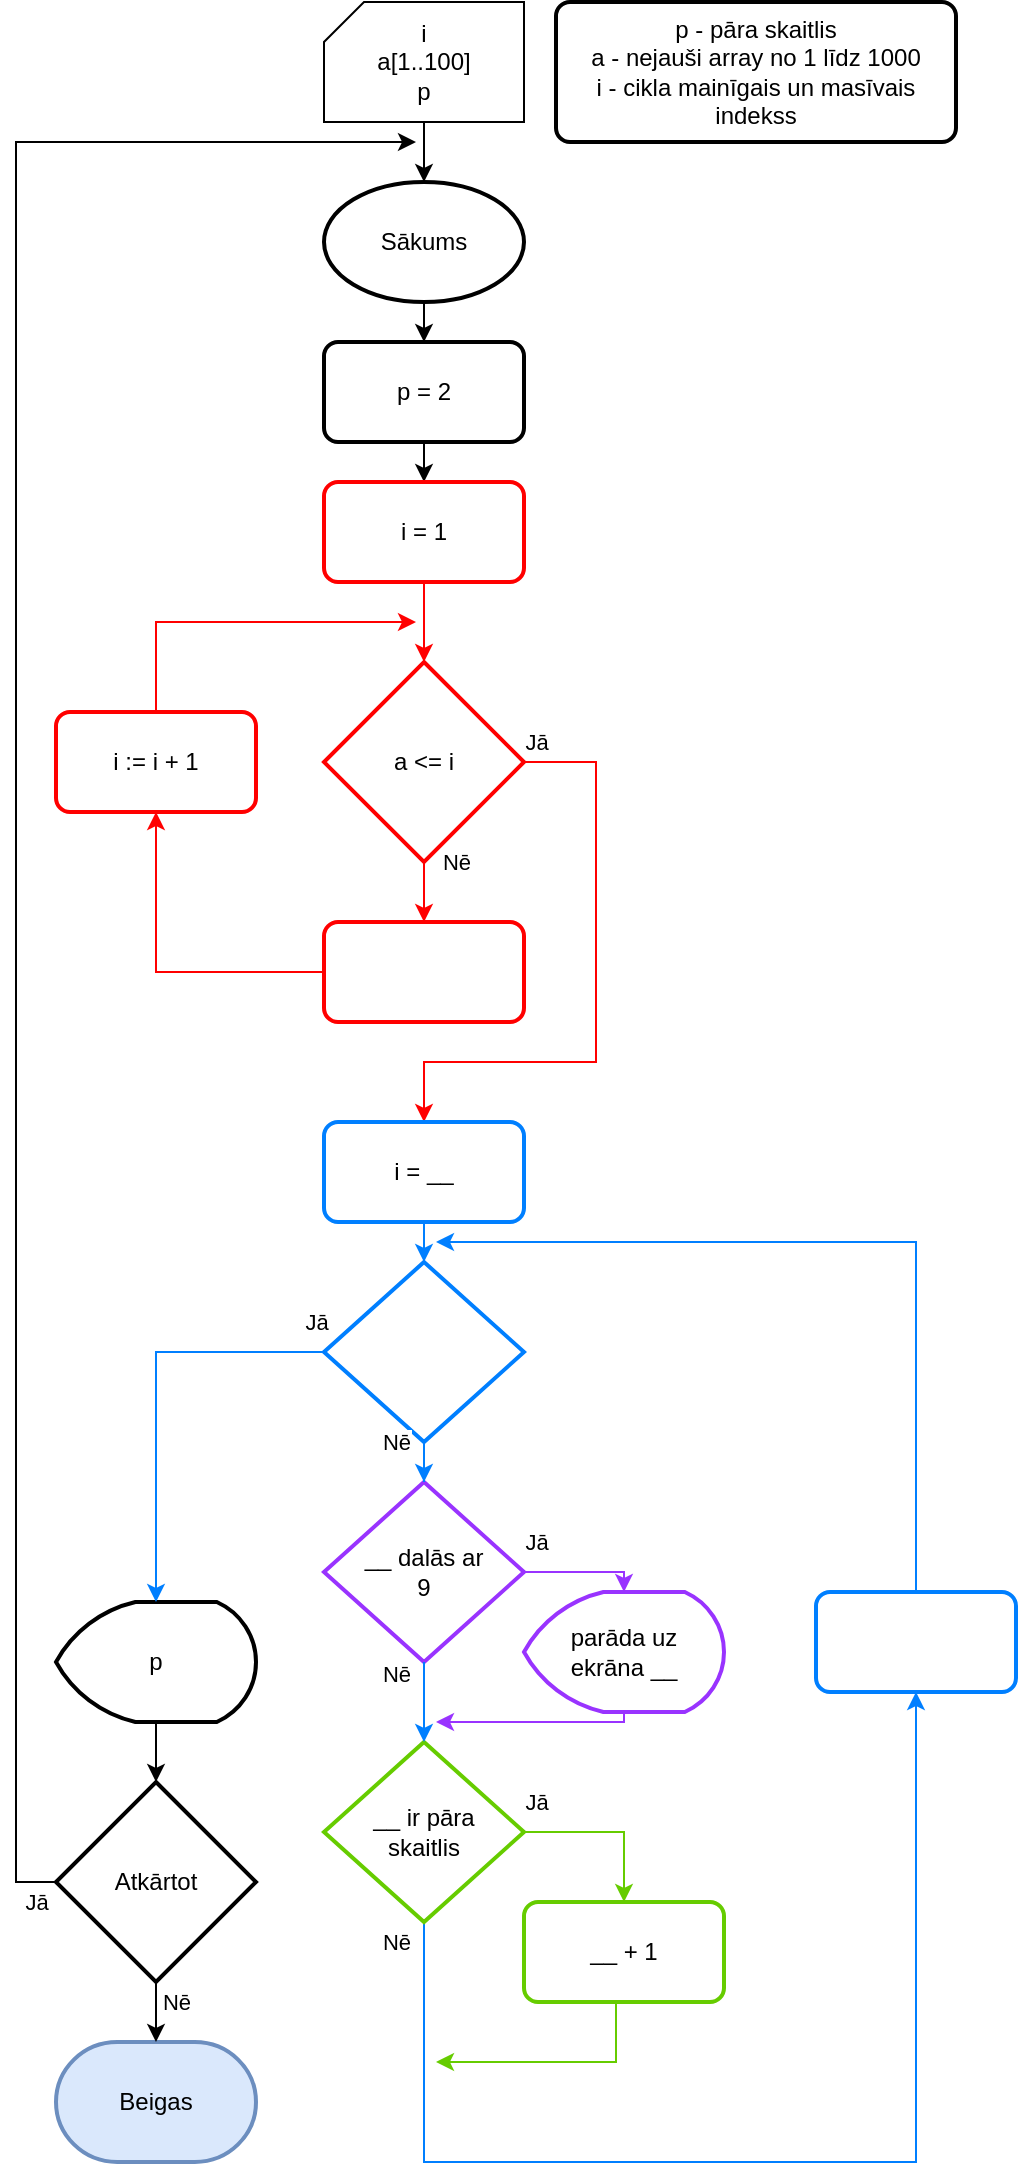 <mxfile version="23.1.5" type="device">
  <diagram name="Page-1" id="nFZDgz2XNosulayt-yRJ">
    <mxGraphModel dx="1434" dy="844" grid="1" gridSize="10" guides="1" tooltips="1" connect="1" arrows="1" fold="1" page="1" pageScale="1" pageWidth="827" pageHeight="1169" math="0" shadow="0">
      <root>
        <mxCell id="0" />
        <mxCell id="1" parent="0" />
        <mxCell id="WT4mAK6U79b-iUaoooP--1" value="i&lt;br&gt;a[1..100]&lt;br&gt;p" style="verticalLabelPosition=middle;verticalAlign=middle;html=1;shape=card;whiteSpace=wrap;size=20;arcSize=12;labelPosition=center;align=center;" parent="1" vertex="1">
          <mxGeometry x="364" y="30" width="100" height="60" as="geometry" />
        </mxCell>
        <mxCell id="WT4mAK6U79b-iUaoooP--5" style="edgeStyle=orthogonalEdgeStyle;rounded=0;orthogonalLoop=1;jettySize=auto;html=1;entryX=0.5;entryY=0;entryDx=0;entryDy=0;" parent="1" source="WT4mAK6U79b-iUaoooP--2" target="WT4mAK6U79b-iUaoooP--3" edge="1">
          <mxGeometry relative="1" as="geometry" />
        </mxCell>
        <mxCell id="WT4mAK6U79b-iUaoooP--2" value="Sākums" style="strokeWidth=2;html=1;shape=mxgraph.flowchart.start_1;whiteSpace=wrap;" parent="1" vertex="1">
          <mxGeometry x="364" y="120" width="100" height="60" as="geometry" />
        </mxCell>
        <mxCell id="WT4mAK6U79b-iUaoooP--6" style="edgeStyle=orthogonalEdgeStyle;rounded=0;orthogonalLoop=1;jettySize=auto;html=1;entryX=0.5;entryY=0;entryDx=0;entryDy=0;" parent="1" source="WT4mAK6U79b-iUaoooP--3" target="WT4mAK6U79b-iUaoooP--4" edge="1">
          <mxGeometry relative="1" as="geometry" />
        </mxCell>
        <mxCell id="WT4mAK6U79b-iUaoooP--3" value="p = 2" style="rounded=1;whiteSpace=wrap;html=1;absoluteArcSize=1;arcSize=14;strokeWidth=2;" parent="1" vertex="1">
          <mxGeometry x="364" y="200" width="100" height="50" as="geometry" />
        </mxCell>
        <mxCell id="WT4mAK6U79b-iUaoooP--4" value="i = 1" style="rounded=1;whiteSpace=wrap;html=1;absoluteArcSize=1;arcSize=14;strokeWidth=2;strokeColor=#FF0000;" parent="1" vertex="1">
          <mxGeometry x="364" y="270" width="100" height="50" as="geometry" />
        </mxCell>
        <mxCell id="WT4mAK6U79b-iUaoooP--10" value="Nē" style="edgeStyle=orthogonalEdgeStyle;rounded=0;orthogonalLoop=1;jettySize=auto;html=1;entryX=0.5;entryY=0;entryDx=0;entryDy=0;strokeColor=#FF0000;" parent="1" source="WT4mAK6U79b-iUaoooP--7" target="WT4mAK6U79b-iUaoooP--9" edge="1">
          <mxGeometry x="-1" y="16" relative="1" as="geometry">
            <mxPoint as="offset" />
          </mxGeometry>
        </mxCell>
        <mxCell id="WT4mAK6U79b-iUaoooP--14" value="Jā" style="edgeStyle=orthogonalEdgeStyle;rounded=0;orthogonalLoop=1;jettySize=auto;html=1;entryX=0.5;entryY=0;entryDx=0;entryDy=0;strokeColor=#FF0000;" parent="1" source="WT4mAK6U79b-iUaoooP--7" target="WT4mAK6U79b-iUaoooP--15" edge="1">
          <mxGeometry x="-0.96" y="10" relative="1" as="geometry">
            <mxPoint x="414" y="610" as="targetPoint" />
            <Array as="points">
              <mxPoint x="500" y="410" />
              <mxPoint x="500" y="560" />
              <mxPoint x="414" y="560" />
            </Array>
            <mxPoint as="offset" />
          </mxGeometry>
        </mxCell>
        <mxCell id="WT4mAK6U79b-iUaoooP--7" value="a &amp;lt;= i" style="strokeWidth=2;html=1;shape=mxgraph.flowchart.decision;whiteSpace=wrap;strokeColor=#FF0000;" parent="1" vertex="1">
          <mxGeometry x="364" y="360" width="100" height="100" as="geometry" />
        </mxCell>
        <mxCell id="WT4mAK6U79b-iUaoooP--8" style="edgeStyle=orthogonalEdgeStyle;rounded=0;orthogonalLoop=1;jettySize=auto;html=1;entryX=0.5;entryY=0;entryDx=0;entryDy=0;entryPerimeter=0;strokeColor=#FF0000;" parent="1" source="WT4mAK6U79b-iUaoooP--4" target="WT4mAK6U79b-iUaoooP--7" edge="1">
          <mxGeometry relative="1" as="geometry" />
        </mxCell>
        <mxCell id="WT4mAK6U79b-iUaoooP--12" style="edgeStyle=orthogonalEdgeStyle;rounded=0;orthogonalLoop=1;jettySize=auto;html=1;entryX=0.5;entryY=1;entryDx=0;entryDy=0;strokeColor=#FF0000;" parent="1" source="WT4mAK6U79b-iUaoooP--9" target="WT4mAK6U79b-iUaoooP--11" edge="1">
          <mxGeometry relative="1" as="geometry" />
        </mxCell>
        <mxCell id="WT4mAK6U79b-iUaoooP--9" value="" style="rounded=1;whiteSpace=wrap;html=1;absoluteArcSize=1;arcSize=14;strokeWidth=2;strokeColor=#FF0000;" parent="1" vertex="1">
          <mxGeometry x="364" y="490" width="100" height="50" as="geometry" />
        </mxCell>
        <mxCell id="WT4mAK6U79b-iUaoooP--13" style="edgeStyle=orthogonalEdgeStyle;rounded=0;orthogonalLoop=1;jettySize=auto;html=1;strokeColor=#FF0000;" parent="1" source="WT4mAK6U79b-iUaoooP--11" edge="1">
          <mxGeometry relative="1" as="geometry">
            <mxPoint x="410" y="340" as="targetPoint" />
            <Array as="points">
              <mxPoint x="280" y="340" />
              <mxPoint x="410" y="340" />
            </Array>
          </mxGeometry>
        </mxCell>
        <mxCell id="WT4mAK6U79b-iUaoooP--11" value="i := i + 1" style="rounded=1;whiteSpace=wrap;html=1;absoluteArcSize=1;arcSize=14;strokeWidth=2;strokeColor=#FF0000;" parent="1" vertex="1">
          <mxGeometry x="230" y="385" width="100" height="50" as="geometry" />
        </mxCell>
        <mxCell id="WT4mAK6U79b-iUaoooP--15" value="i = __" style="rounded=1;whiteSpace=wrap;html=1;absoluteArcSize=1;arcSize=14;strokeWidth=2;strokeColor=#007FFF;" parent="1" vertex="1">
          <mxGeometry x="364" y="590" width="100" height="50" as="geometry" />
        </mxCell>
        <mxCell id="WT4mAK6U79b-iUaoooP--16" style="edgeStyle=orthogonalEdgeStyle;rounded=0;orthogonalLoop=1;jettySize=auto;html=1;entryX=0.5;entryY=0;entryDx=0;entryDy=0;entryPerimeter=0;" parent="1" source="WT4mAK6U79b-iUaoooP--1" target="WT4mAK6U79b-iUaoooP--2" edge="1">
          <mxGeometry relative="1" as="geometry" />
        </mxCell>
        <mxCell id="WT4mAK6U79b-iUaoooP--17" value="" style="strokeWidth=2;html=1;shape=mxgraph.flowchart.decision;whiteSpace=wrap;strokeColor=#007FFF;" parent="1" vertex="1">
          <mxGeometry x="364" y="660" width="100" height="90" as="geometry" />
        </mxCell>
        <mxCell id="WT4mAK6U79b-iUaoooP--18" style="edgeStyle=orthogonalEdgeStyle;rounded=0;orthogonalLoop=1;jettySize=auto;html=1;exitX=0.5;exitY=1;exitDx=0;exitDy=0;entryX=0.5;entryY=0;entryDx=0;entryDy=0;entryPerimeter=0;strokeColor=#007FFF;" parent="1" source="WT4mAK6U79b-iUaoooP--15" target="WT4mAK6U79b-iUaoooP--17" edge="1">
          <mxGeometry relative="1" as="geometry" />
        </mxCell>
        <mxCell id="WT4mAK6U79b-iUaoooP--19" value="__ dalās ar&lt;br&gt;9" style="strokeWidth=2;html=1;shape=mxgraph.flowchart.decision;whiteSpace=wrap;strokeColor=#9933FF;" parent="1" vertex="1">
          <mxGeometry x="364" y="770" width="100" height="90" as="geometry" />
        </mxCell>
        <mxCell id="WT4mAK6U79b-iUaoooP--20" value="p" style="strokeWidth=2;html=1;shape=mxgraph.flowchart.display;whiteSpace=wrap;" parent="1" vertex="1">
          <mxGeometry x="230" y="830" width="100" height="60" as="geometry" />
        </mxCell>
        <mxCell id="WT4mAK6U79b-iUaoooP--23" value="Jā" style="edgeStyle=orthogonalEdgeStyle;rounded=0;orthogonalLoop=1;jettySize=auto;html=1;exitX=0;exitY=0.5;exitDx=0;exitDy=0;exitPerimeter=0;" parent="1" source="WT4mAK6U79b-iUaoooP--21" edge="1">
          <mxGeometry x="-0.982" y="10" relative="1" as="geometry">
            <mxPoint x="410" y="100" as="targetPoint" />
            <Array as="points">
              <mxPoint x="210" y="970" />
              <mxPoint x="210" y="100" />
            </Array>
            <mxPoint as="offset" />
          </mxGeometry>
        </mxCell>
        <mxCell id="WT4mAK6U79b-iUaoooP--21" value="Atkārtot" style="strokeWidth=2;html=1;shape=mxgraph.flowchart.decision;whiteSpace=wrap;" parent="1" vertex="1">
          <mxGeometry x="230" y="920" width="100" height="100" as="geometry" />
        </mxCell>
        <mxCell id="WT4mAK6U79b-iUaoooP--22" value="Beigas" style="strokeWidth=2;html=1;shape=mxgraph.flowchart.terminator;whiteSpace=wrap;fillColor=#dae8fc;strokeColor=#6c8ebf;" parent="1" vertex="1">
          <mxGeometry x="230" y="1050" width="100" height="60" as="geometry" />
        </mxCell>
        <mxCell id="WT4mAK6U79b-iUaoooP--25" value="Nē" style="edgeStyle=orthogonalEdgeStyle;rounded=0;orthogonalLoop=1;jettySize=auto;html=1;entryX=0.5;entryY=0;entryDx=0;entryDy=0;entryPerimeter=0;" parent="1" source="WT4mAK6U79b-iUaoooP--21" target="WT4mAK6U79b-iUaoooP--22" edge="1">
          <mxGeometry x="0.2" y="10" relative="1" as="geometry">
            <mxPoint as="offset" />
          </mxGeometry>
        </mxCell>
        <mxCell id="WT4mAK6U79b-iUaoooP--26" style="edgeStyle=orthogonalEdgeStyle;rounded=0;orthogonalLoop=1;jettySize=auto;html=1;entryX=0.5;entryY=0;entryDx=0;entryDy=0;entryPerimeter=0;" parent="1" source="WT4mAK6U79b-iUaoooP--20" target="WT4mAK6U79b-iUaoooP--21" edge="1">
          <mxGeometry relative="1" as="geometry" />
        </mxCell>
        <mxCell id="WT4mAK6U79b-iUaoooP--27" value="Jā" style="edgeStyle=orthogonalEdgeStyle;rounded=0;orthogonalLoop=1;jettySize=auto;html=1;entryX=0.5;entryY=0;entryDx=0;entryDy=0;entryPerimeter=0;strokeColor=#007FFF;" parent="1" source="WT4mAK6U79b-iUaoooP--17" target="WT4mAK6U79b-iUaoooP--20" edge="1">
          <mxGeometry x="-0.964" y="-15" relative="1" as="geometry">
            <mxPoint as="offset" />
          </mxGeometry>
        </mxCell>
        <mxCell id="WT4mAK6U79b-iUaoooP--38" style="edgeStyle=orthogonalEdgeStyle;rounded=0;orthogonalLoop=1;jettySize=auto;html=1;strokeColor=#9933FF;exitX=0.5;exitY=1;exitDx=0;exitDy=0;exitPerimeter=0;" parent="1" source="WT4mAK6U79b-iUaoooP--28" edge="1">
          <mxGeometry relative="1" as="geometry">
            <mxPoint x="420" y="890" as="targetPoint" />
            <Array as="points">
              <mxPoint x="480" y="890" />
              <mxPoint x="480" y="890" />
            </Array>
          </mxGeometry>
        </mxCell>
        <mxCell id="WT4mAK6U79b-iUaoooP--28" value="parāda uz &lt;br&gt;ekrāna __" style="strokeWidth=2;html=1;shape=mxgraph.flowchart.display;whiteSpace=wrap;strokeColor=#9933FF;" parent="1" vertex="1">
          <mxGeometry x="464" y="825" width="100" height="60" as="geometry" />
        </mxCell>
        <mxCell id="WT4mAK6U79b-iUaoooP--31" value="Nē" style="edgeStyle=orthogonalEdgeStyle;rounded=0;orthogonalLoop=1;jettySize=auto;html=1;entryX=0.5;entryY=0;entryDx=0;entryDy=0;entryPerimeter=0;strokeColor=#007FFF;" parent="1" source="WT4mAK6U79b-iUaoooP--17" target="WT4mAK6U79b-iUaoooP--19" edge="1">
          <mxGeometry x="0.333" y="-14" relative="1" as="geometry">
            <mxPoint as="offset" />
          </mxGeometry>
        </mxCell>
        <mxCell id="WT4mAK6U79b-iUaoooP--42" style="edgeStyle=orthogonalEdgeStyle;rounded=0;orthogonalLoop=1;jettySize=auto;html=1;strokeColor=#66CC00;" parent="1" source="WT4mAK6U79b-iUaoooP--32" edge="1">
          <mxGeometry relative="1" as="geometry">
            <mxPoint x="420" y="1060" as="targetPoint" />
            <Array as="points">
              <mxPoint x="510" y="1060" />
            </Array>
          </mxGeometry>
        </mxCell>
        <mxCell id="WT4mAK6U79b-iUaoooP--32" value="__ + 1" style="rounded=1;whiteSpace=wrap;html=1;absoluteArcSize=1;arcSize=14;strokeWidth=2;strokeColor=#66CC00;" parent="1" vertex="1">
          <mxGeometry x="464" y="980" width="100" height="50" as="geometry" />
        </mxCell>
        <mxCell id="WT4mAK6U79b-iUaoooP--33" value="Jā" style="edgeStyle=orthogonalEdgeStyle;rounded=0;orthogonalLoop=1;jettySize=auto;html=1;entryX=0.5;entryY=0;entryDx=0;entryDy=0;entryPerimeter=0;strokeColor=#9933FF;exitX=1;exitY=0.5;exitDx=0;exitDy=0;exitPerimeter=0;" parent="1" source="WT4mAK6U79b-iUaoooP--19" target="WT4mAK6U79b-iUaoooP--28" edge="1">
          <mxGeometry x="-0.816" y="15" relative="1" as="geometry">
            <Array as="points">
              <mxPoint x="514" y="815" />
            </Array>
            <mxPoint as="offset" />
          </mxGeometry>
        </mxCell>
        <mxCell id="WT4mAK6U79b-iUaoooP--39" value="Jā" style="edgeStyle=orthogonalEdgeStyle;rounded=0;orthogonalLoop=1;jettySize=auto;html=1;exitX=1;exitY=0.5;exitDx=0;exitDy=0;exitPerimeter=0;entryX=0.5;entryY=0;entryDx=0;entryDy=0;strokeColor=#66CC00;" parent="1" source="WT4mAK6U79b-iUaoooP--34" target="WT4mAK6U79b-iUaoooP--32" edge="1">
          <mxGeometry x="-0.874" y="15" relative="1" as="geometry">
            <mxPoint as="offset" />
          </mxGeometry>
        </mxCell>
        <mxCell id="WT4mAK6U79b-iUaoooP--41" value="Nē" style="edgeStyle=orthogonalEdgeStyle;rounded=0;orthogonalLoop=1;jettySize=auto;html=1;entryX=0.5;entryY=1;entryDx=0;entryDy=0;strokeColor=#007FFF;" parent="1" source="WT4mAK6U79b-iUaoooP--34" target="WT4mAK6U79b-iUaoooP--40" edge="1">
          <mxGeometry x="-0.968" y="-14" relative="1" as="geometry">
            <Array as="points">
              <mxPoint x="414" y="1110" />
              <mxPoint x="660" y="1110" />
            </Array>
            <mxPoint as="offset" />
          </mxGeometry>
        </mxCell>
        <mxCell id="WT4mAK6U79b-iUaoooP--34" value="__ ir pāra&lt;br&gt;skaitlis" style="strokeWidth=2;html=1;shape=mxgraph.flowchart.decision;whiteSpace=wrap;strokeColor=#66CC00;" parent="1" vertex="1">
          <mxGeometry x="364" y="900" width="100" height="90" as="geometry" />
        </mxCell>
        <mxCell id="WT4mAK6U79b-iUaoooP--36" value="Nē" style="edgeStyle=orthogonalEdgeStyle;rounded=0;orthogonalLoop=1;jettySize=auto;html=1;entryX=0.5;entryY=0;entryDx=0;entryDy=0;entryPerimeter=0;strokeColor=#007FFF;" parent="1" source="WT4mAK6U79b-iUaoooP--19" target="WT4mAK6U79b-iUaoooP--34" edge="1">
          <mxGeometry x="-0.714" y="-14" relative="1" as="geometry">
            <mxPoint as="offset" />
          </mxGeometry>
        </mxCell>
        <mxCell id="WT4mAK6U79b-iUaoooP--43" style="edgeStyle=orthogonalEdgeStyle;rounded=0;orthogonalLoop=1;jettySize=auto;html=1;strokeColor=#007FFF;" parent="1" source="WT4mAK6U79b-iUaoooP--40" edge="1">
          <mxGeometry relative="1" as="geometry">
            <mxPoint x="420" y="650" as="targetPoint" />
            <Array as="points">
              <mxPoint x="660" y="650" />
            </Array>
          </mxGeometry>
        </mxCell>
        <mxCell id="WT4mAK6U79b-iUaoooP--40" value="" style="rounded=1;whiteSpace=wrap;html=1;absoluteArcSize=1;arcSize=14;strokeWidth=2;strokeColor=#007FFF;" parent="1" vertex="1">
          <mxGeometry x="610" y="825" width="100" height="50" as="geometry" />
        </mxCell>
        <mxCell id="WT4mAK6U79b-iUaoooP--44" value="p - pāra skaitlis&lt;br&gt;a - nejauši array no 1 līdz 1000&lt;br&gt;i - cikla mainīgais un masīvais indekss" style="rounded=1;whiteSpace=wrap;html=1;absoluteArcSize=1;arcSize=14;strokeWidth=2;" parent="1" vertex="1">
          <mxGeometry x="480" y="30" width="200" height="70" as="geometry" />
        </mxCell>
      </root>
    </mxGraphModel>
  </diagram>
</mxfile>
